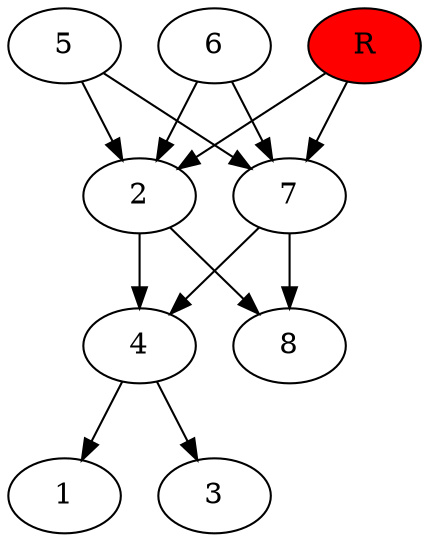 digraph prb39018 {
	1
	2
	3
	4
	5
	6
	7
	8
	R [fillcolor="#ff0000" style=filled]
	2 -> 4
	2 -> 8
	4 -> 1
	4 -> 3
	5 -> 2
	5 -> 7
	6 -> 2
	6 -> 7
	7 -> 4
	7 -> 8
	R -> 2
	R -> 7
}
